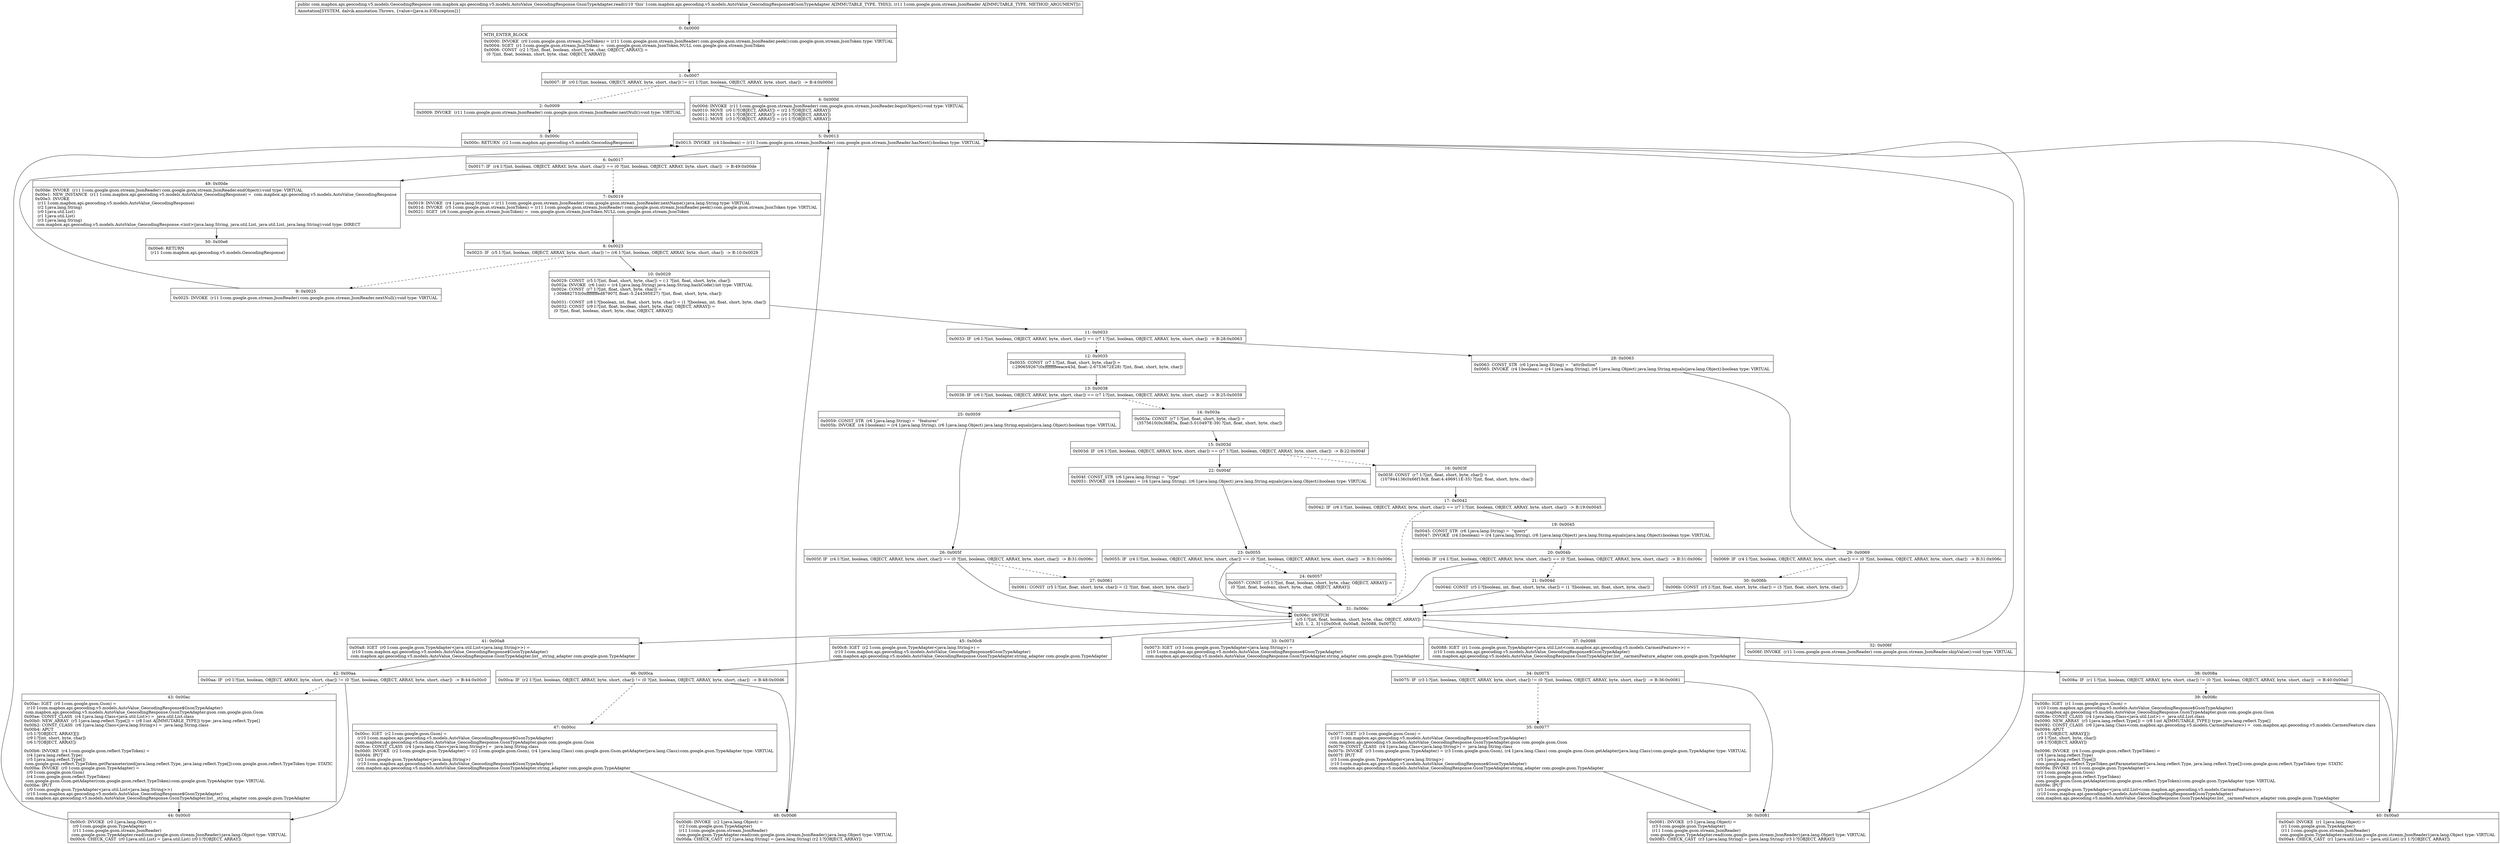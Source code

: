 digraph "CFG forcom.mapbox.api.geocoding.v5.models.AutoValue_GeocodingResponse.GsonTypeAdapter.read(Lcom\/google\/gson\/stream\/JsonReader;)Lcom\/mapbox\/api\/geocoding\/v5\/models\/GeocodingResponse;" {
Node_0 [shape=record,label="{0\:\ 0x0000|MTH_ENTER_BLOCK\l|0x0000: INVOKE  (r0 I:com.google.gson.stream.JsonToken) = (r11 I:com.google.gson.stream.JsonReader) com.google.gson.stream.JsonReader.peek():com.google.gson.stream.JsonToken type: VIRTUAL \l0x0004: SGET  (r1 I:com.google.gson.stream.JsonToken) =  com.google.gson.stream.JsonToken.NULL com.google.gson.stream.JsonToken \l0x0006: CONST  (r2 I:?[int, float, boolean, short, byte, char, OBJECT, ARRAY]) = \l  (0 ?[int, float, boolean, short, byte, char, OBJECT, ARRAY])\l \l}"];
Node_1 [shape=record,label="{1\:\ 0x0007|0x0007: IF  (r0 I:?[int, boolean, OBJECT, ARRAY, byte, short, char]) != (r1 I:?[int, boolean, OBJECT, ARRAY, byte, short, char])  \-\> B:4:0x000d \l}"];
Node_2 [shape=record,label="{2\:\ 0x0009|0x0009: INVOKE  (r11 I:com.google.gson.stream.JsonReader) com.google.gson.stream.JsonReader.nextNull():void type: VIRTUAL \l}"];
Node_3 [shape=record,label="{3\:\ 0x000c|0x000c: RETURN  (r2 I:com.mapbox.api.geocoding.v5.models.GeocodingResponse) \l}"];
Node_4 [shape=record,label="{4\:\ 0x000d|0x000d: INVOKE  (r11 I:com.google.gson.stream.JsonReader) com.google.gson.stream.JsonReader.beginObject():void type: VIRTUAL \l0x0010: MOVE  (r0 I:?[OBJECT, ARRAY]) = (r2 I:?[OBJECT, ARRAY]) \l0x0011: MOVE  (r1 I:?[OBJECT, ARRAY]) = (r0 I:?[OBJECT, ARRAY]) \l0x0012: MOVE  (r3 I:?[OBJECT, ARRAY]) = (r1 I:?[OBJECT, ARRAY]) \l}"];
Node_5 [shape=record,label="{5\:\ 0x0013|0x0013: INVOKE  (r4 I:boolean) = (r11 I:com.google.gson.stream.JsonReader) com.google.gson.stream.JsonReader.hasNext():boolean type: VIRTUAL \l}"];
Node_6 [shape=record,label="{6\:\ 0x0017|0x0017: IF  (r4 I:?[int, boolean, OBJECT, ARRAY, byte, short, char]) == (0 ?[int, boolean, OBJECT, ARRAY, byte, short, char])  \-\> B:49:0x00de \l}"];
Node_7 [shape=record,label="{7\:\ 0x0019|0x0019: INVOKE  (r4 I:java.lang.String) = (r11 I:com.google.gson.stream.JsonReader) com.google.gson.stream.JsonReader.nextName():java.lang.String type: VIRTUAL \l0x001d: INVOKE  (r5 I:com.google.gson.stream.JsonToken) = (r11 I:com.google.gson.stream.JsonReader) com.google.gson.stream.JsonReader.peek():com.google.gson.stream.JsonToken type: VIRTUAL \l0x0021: SGET  (r6 I:com.google.gson.stream.JsonToken) =  com.google.gson.stream.JsonToken.NULL com.google.gson.stream.JsonToken \l}"];
Node_8 [shape=record,label="{8\:\ 0x0023|0x0023: IF  (r5 I:?[int, boolean, OBJECT, ARRAY, byte, short, char]) != (r6 I:?[int, boolean, OBJECT, ARRAY, byte, short, char])  \-\> B:10:0x0029 \l}"];
Node_9 [shape=record,label="{9\:\ 0x0025|0x0025: INVOKE  (r11 I:com.google.gson.stream.JsonReader) com.google.gson.stream.JsonReader.nextNull():void type: VIRTUAL \l}"];
Node_10 [shape=record,label="{10\:\ 0x0029|0x0029: CONST  (r5 I:?[int, float, short, byte, char]) = (\-1 ?[int, float, short, byte, char]) \l0x002a: INVOKE  (r6 I:int) = (r4 I:java.lang.String) java.lang.String.hashCode():int type: VIRTUAL \l0x002e: CONST  (r7 I:?[int, float, short, byte, char]) = \l  (\-309882753(0xffffffffed87907f, float:\-5.244395E27) ?[int, float, short, byte, char])\l \l0x0031: CONST  (r8 I:?[boolean, int, float, short, byte, char]) = (1 ?[boolean, int, float, short, byte, char]) \l0x0032: CONST  (r9 I:?[int, float, boolean, short, byte, char, OBJECT, ARRAY]) = \l  (0 ?[int, float, boolean, short, byte, char, OBJECT, ARRAY])\l \l}"];
Node_11 [shape=record,label="{11\:\ 0x0033|0x0033: IF  (r6 I:?[int, boolean, OBJECT, ARRAY, byte, short, char]) == (r7 I:?[int, boolean, OBJECT, ARRAY, byte, short, char])  \-\> B:28:0x0063 \l}"];
Node_12 [shape=record,label="{12\:\ 0x0035|0x0035: CONST  (r7 I:?[int, float, short, byte, char]) = \l  (\-290659267(0xffffffffeeace43d, float:\-2.6753672E28) ?[int, float, short, byte, char])\l \l}"];
Node_13 [shape=record,label="{13\:\ 0x0038|0x0038: IF  (r6 I:?[int, boolean, OBJECT, ARRAY, byte, short, char]) == (r7 I:?[int, boolean, OBJECT, ARRAY, byte, short, char])  \-\> B:25:0x0059 \l}"];
Node_14 [shape=record,label="{14\:\ 0x003a|0x003a: CONST  (r7 I:?[int, float, short, byte, char]) = \l  (3575610(0x368f3a, float:5.010497E\-39) ?[int, float, short, byte, char])\l \l}"];
Node_15 [shape=record,label="{15\:\ 0x003d|0x003d: IF  (r6 I:?[int, boolean, OBJECT, ARRAY, byte, short, char]) == (r7 I:?[int, boolean, OBJECT, ARRAY, byte, short, char])  \-\> B:22:0x004f \l}"];
Node_16 [shape=record,label="{16\:\ 0x003f|0x003f: CONST  (r7 I:?[int, float, short, byte, char]) = \l  (107944136(0x66f18c8, float:4.496911E\-35) ?[int, float, short, byte, char])\l \l}"];
Node_17 [shape=record,label="{17\:\ 0x0042|0x0042: IF  (r6 I:?[int, boolean, OBJECT, ARRAY, byte, short, char]) == (r7 I:?[int, boolean, OBJECT, ARRAY, byte, short, char])  \-\> B:19:0x0045 \l}"];
Node_19 [shape=record,label="{19\:\ 0x0045|0x0045: CONST_STR  (r6 I:java.lang.String) =  \"query\" \l0x0047: INVOKE  (r4 I:boolean) = (r4 I:java.lang.String), (r6 I:java.lang.Object) java.lang.String.equals(java.lang.Object):boolean type: VIRTUAL \l}"];
Node_20 [shape=record,label="{20\:\ 0x004b|0x004b: IF  (r4 I:?[int, boolean, OBJECT, ARRAY, byte, short, char]) == (0 ?[int, boolean, OBJECT, ARRAY, byte, short, char])  \-\> B:31:0x006c \l}"];
Node_21 [shape=record,label="{21\:\ 0x004d|0x004d: CONST  (r5 I:?[boolean, int, float, short, byte, char]) = (1 ?[boolean, int, float, short, byte, char]) \l}"];
Node_22 [shape=record,label="{22\:\ 0x004f|0x004f: CONST_STR  (r6 I:java.lang.String) =  \"type\" \l0x0051: INVOKE  (r4 I:boolean) = (r4 I:java.lang.String), (r6 I:java.lang.Object) java.lang.String.equals(java.lang.Object):boolean type: VIRTUAL \l}"];
Node_23 [shape=record,label="{23\:\ 0x0055|0x0055: IF  (r4 I:?[int, boolean, OBJECT, ARRAY, byte, short, char]) == (0 ?[int, boolean, OBJECT, ARRAY, byte, short, char])  \-\> B:31:0x006c \l}"];
Node_24 [shape=record,label="{24\:\ 0x0057|0x0057: CONST  (r5 I:?[int, float, boolean, short, byte, char, OBJECT, ARRAY]) = \l  (0 ?[int, float, boolean, short, byte, char, OBJECT, ARRAY])\l \l}"];
Node_25 [shape=record,label="{25\:\ 0x0059|0x0059: CONST_STR  (r6 I:java.lang.String) =  \"features\" \l0x005b: INVOKE  (r4 I:boolean) = (r4 I:java.lang.String), (r6 I:java.lang.Object) java.lang.String.equals(java.lang.Object):boolean type: VIRTUAL \l}"];
Node_26 [shape=record,label="{26\:\ 0x005f|0x005f: IF  (r4 I:?[int, boolean, OBJECT, ARRAY, byte, short, char]) == (0 ?[int, boolean, OBJECT, ARRAY, byte, short, char])  \-\> B:31:0x006c \l}"];
Node_27 [shape=record,label="{27\:\ 0x0061|0x0061: CONST  (r5 I:?[int, float, short, byte, char]) = (2 ?[int, float, short, byte, char]) \l}"];
Node_28 [shape=record,label="{28\:\ 0x0063|0x0063: CONST_STR  (r6 I:java.lang.String) =  \"attribution\" \l0x0065: INVOKE  (r4 I:boolean) = (r4 I:java.lang.String), (r6 I:java.lang.Object) java.lang.String.equals(java.lang.Object):boolean type: VIRTUAL \l}"];
Node_29 [shape=record,label="{29\:\ 0x0069|0x0069: IF  (r4 I:?[int, boolean, OBJECT, ARRAY, byte, short, char]) == (0 ?[int, boolean, OBJECT, ARRAY, byte, short, char])  \-\> B:31:0x006c \l}"];
Node_30 [shape=record,label="{30\:\ 0x006b|0x006b: CONST  (r5 I:?[int, float, short, byte, char]) = (3 ?[int, float, short, byte, char]) \l}"];
Node_31 [shape=record,label="{31\:\ 0x006c|0x006c: SWITCH  \l  (r5 I:?[int, float, boolean, short, byte, char, OBJECT, ARRAY])\l k:[0, 1, 2, 3] t:[0x00c8, 0x00a8, 0x0088, 0x0073] \l}"];
Node_32 [shape=record,label="{32\:\ 0x006f|0x006f: INVOKE  (r11 I:com.google.gson.stream.JsonReader) com.google.gson.stream.JsonReader.skipValue():void type: VIRTUAL \l}"];
Node_33 [shape=record,label="{33\:\ 0x0073|0x0073: IGET  (r3 I:com.google.gson.TypeAdapter\<java.lang.String\>) = \l  (r10 I:com.mapbox.api.geocoding.v5.models.AutoValue_GeocodingResponse$GsonTypeAdapter)\l com.mapbox.api.geocoding.v5.models.AutoValue_GeocodingResponse.GsonTypeAdapter.string_adapter com.google.gson.TypeAdapter \l}"];
Node_34 [shape=record,label="{34\:\ 0x0075|0x0075: IF  (r3 I:?[int, boolean, OBJECT, ARRAY, byte, short, char]) != (0 ?[int, boolean, OBJECT, ARRAY, byte, short, char])  \-\> B:36:0x0081 \l}"];
Node_35 [shape=record,label="{35\:\ 0x0077|0x0077: IGET  (r3 I:com.google.gson.Gson) = \l  (r10 I:com.mapbox.api.geocoding.v5.models.AutoValue_GeocodingResponse$GsonTypeAdapter)\l com.mapbox.api.geocoding.v5.models.AutoValue_GeocodingResponse.GsonTypeAdapter.gson com.google.gson.Gson \l0x0079: CONST_CLASS  (r4 I:java.lang.Class\<java.lang.String\>) =  java.lang.String.class \l0x007b: INVOKE  (r3 I:com.google.gson.TypeAdapter) = (r3 I:com.google.gson.Gson), (r4 I:java.lang.Class) com.google.gson.Gson.getAdapter(java.lang.Class):com.google.gson.TypeAdapter type: VIRTUAL \l0x007f: IPUT  \l  (r3 I:com.google.gson.TypeAdapter\<java.lang.String\>)\l  (r10 I:com.mapbox.api.geocoding.v5.models.AutoValue_GeocodingResponse$GsonTypeAdapter)\l com.mapbox.api.geocoding.v5.models.AutoValue_GeocodingResponse.GsonTypeAdapter.string_adapter com.google.gson.TypeAdapter \l}"];
Node_36 [shape=record,label="{36\:\ 0x0081|0x0081: INVOKE  (r3 I:java.lang.Object) = \l  (r3 I:com.google.gson.TypeAdapter)\l  (r11 I:com.google.gson.stream.JsonReader)\l com.google.gson.TypeAdapter.read(com.google.gson.stream.JsonReader):java.lang.Object type: VIRTUAL \l0x0085: CHECK_CAST  (r3 I:java.lang.String) = (java.lang.String) (r3 I:?[OBJECT, ARRAY]) \l}"];
Node_37 [shape=record,label="{37\:\ 0x0088|0x0088: IGET  (r1 I:com.google.gson.TypeAdapter\<java.util.List\<com.mapbox.api.geocoding.v5.models.CarmenFeature\>\>) = \l  (r10 I:com.mapbox.api.geocoding.v5.models.AutoValue_GeocodingResponse$GsonTypeAdapter)\l com.mapbox.api.geocoding.v5.models.AutoValue_GeocodingResponse.GsonTypeAdapter.list__carmenFeature_adapter com.google.gson.TypeAdapter \l}"];
Node_38 [shape=record,label="{38\:\ 0x008a|0x008a: IF  (r1 I:?[int, boolean, OBJECT, ARRAY, byte, short, char]) != (0 ?[int, boolean, OBJECT, ARRAY, byte, short, char])  \-\> B:40:0x00a0 \l}"];
Node_39 [shape=record,label="{39\:\ 0x008c|0x008c: IGET  (r1 I:com.google.gson.Gson) = \l  (r10 I:com.mapbox.api.geocoding.v5.models.AutoValue_GeocodingResponse$GsonTypeAdapter)\l com.mapbox.api.geocoding.v5.models.AutoValue_GeocodingResponse.GsonTypeAdapter.gson com.google.gson.Gson \l0x008e: CONST_CLASS  (r4 I:java.lang.Class\<java.util.List\>) =  java.util.List.class \l0x0090: NEW_ARRAY  (r5 I:java.lang.reflect.Type[]) = (r8 I:int A[IMMUTABLE_TYPE]) type: java.lang.reflect.Type[] \l0x0092: CONST_CLASS  (r6 I:java.lang.Class\<com.mapbox.api.geocoding.v5.models.CarmenFeature\>) =  com.mapbox.api.geocoding.v5.models.CarmenFeature.class \l0x0094: APUT  \l  (r5 I:?[OBJECT, ARRAY][])\l  (r9 I:?[int, short, byte, char])\l  (r6 I:?[OBJECT, ARRAY])\l \l0x0096: INVOKE  (r4 I:com.google.gson.reflect.TypeToken) = \l  (r4 I:java.lang.reflect.Type)\l  (r5 I:java.lang.reflect.Type[])\l com.google.gson.reflect.TypeToken.getParameterized(java.lang.reflect.Type, java.lang.reflect.Type[]):com.google.gson.reflect.TypeToken type: STATIC \l0x009a: INVOKE  (r1 I:com.google.gson.TypeAdapter) = \l  (r1 I:com.google.gson.Gson)\l  (r4 I:com.google.gson.reflect.TypeToken)\l com.google.gson.Gson.getAdapter(com.google.gson.reflect.TypeToken):com.google.gson.TypeAdapter type: VIRTUAL \l0x009e: IPUT  \l  (r1 I:com.google.gson.TypeAdapter\<java.util.List\<com.mapbox.api.geocoding.v5.models.CarmenFeature\>\>)\l  (r10 I:com.mapbox.api.geocoding.v5.models.AutoValue_GeocodingResponse$GsonTypeAdapter)\l com.mapbox.api.geocoding.v5.models.AutoValue_GeocodingResponse.GsonTypeAdapter.list__carmenFeature_adapter com.google.gson.TypeAdapter \l}"];
Node_40 [shape=record,label="{40\:\ 0x00a0|0x00a0: INVOKE  (r1 I:java.lang.Object) = \l  (r1 I:com.google.gson.TypeAdapter)\l  (r11 I:com.google.gson.stream.JsonReader)\l com.google.gson.TypeAdapter.read(com.google.gson.stream.JsonReader):java.lang.Object type: VIRTUAL \l0x00a4: CHECK_CAST  (r1 I:java.util.List) = (java.util.List) (r1 I:?[OBJECT, ARRAY]) \l}"];
Node_41 [shape=record,label="{41\:\ 0x00a8|0x00a8: IGET  (r0 I:com.google.gson.TypeAdapter\<java.util.List\<java.lang.String\>\>) = \l  (r10 I:com.mapbox.api.geocoding.v5.models.AutoValue_GeocodingResponse$GsonTypeAdapter)\l com.mapbox.api.geocoding.v5.models.AutoValue_GeocodingResponse.GsonTypeAdapter.list__string_adapter com.google.gson.TypeAdapter \l}"];
Node_42 [shape=record,label="{42\:\ 0x00aa|0x00aa: IF  (r0 I:?[int, boolean, OBJECT, ARRAY, byte, short, char]) != (0 ?[int, boolean, OBJECT, ARRAY, byte, short, char])  \-\> B:44:0x00c0 \l}"];
Node_43 [shape=record,label="{43\:\ 0x00ac|0x00ac: IGET  (r0 I:com.google.gson.Gson) = \l  (r10 I:com.mapbox.api.geocoding.v5.models.AutoValue_GeocodingResponse$GsonTypeAdapter)\l com.mapbox.api.geocoding.v5.models.AutoValue_GeocodingResponse.GsonTypeAdapter.gson com.google.gson.Gson \l0x00ae: CONST_CLASS  (r4 I:java.lang.Class\<java.util.List\>) =  java.util.List.class \l0x00b0: NEW_ARRAY  (r5 I:java.lang.reflect.Type[]) = (r8 I:int A[IMMUTABLE_TYPE]) type: java.lang.reflect.Type[] \l0x00b2: CONST_CLASS  (r6 I:java.lang.Class\<java.lang.String\>) =  java.lang.String.class \l0x00b4: APUT  \l  (r5 I:?[OBJECT, ARRAY][])\l  (r9 I:?[int, short, byte, char])\l  (r6 I:?[OBJECT, ARRAY])\l \l0x00b6: INVOKE  (r4 I:com.google.gson.reflect.TypeToken) = \l  (r4 I:java.lang.reflect.Type)\l  (r5 I:java.lang.reflect.Type[])\l com.google.gson.reflect.TypeToken.getParameterized(java.lang.reflect.Type, java.lang.reflect.Type[]):com.google.gson.reflect.TypeToken type: STATIC \l0x00ba: INVOKE  (r0 I:com.google.gson.TypeAdapter) = \l  (r0 I:com.google.gson.Gson)\l  (r4 I:com.google.gson.reflect.TypeToken)\l com.google.gson.Gson.getAdapter(com.google.gson.reflect.TypeToken):com.google.gson.TypeAdapter type: VIRTUAL \l0x00be: IPUT  \l  (r0 I:com.google.gson.TypeAdapter\<java.util.List\<java.lang.String\>\>)\l  (r10 I:com.mapbox.api.geocoding.v5.models.AutoValue_GeocodingResponse$GsonTypeAdapter)\l com.mapbox.api.geocoding.v5.models.AutoValue_GeocodingResponse.GsonTypeAdapter.list__string_adapter com.google.gson.TypeAdapter \l}"];
Node_44 [shape=record,label="{44\:\ 0x00c0|0x00c0: INVOKE  (r0 I:java.lang.Object) = \l  (r0 I:com.google.gson.TypeAdapter)\l  (r11 I:com.google.gson.stream.JsonReader)\l com.google.gson.TypeAdapter.read(com.google.gson.stream.JsonReader):java.lang.Object type: VIRTUAL \l0x00c4: CHECK_CAST  (r0 I:java.util.List) = (java.util.List) (r0 I:?[OBJECT, ARRAY]) \l}"];
Node_45 [shape=record,label="{45\:\ 0x00c8|0x00c8: IGET  (r2 I:com.google.gson.TypeAdapter\<java.lang.String\>) = \l  (r10 I:com.mapbox.api.geocoding.v5.models.AutoValue_GeocodingResponse$GsonTypeAdapter)\l com.mapbox.api.geocoding.v5.models.AutoValue_GeocodingResponse.GsonTypeAdapter.string_adapter com.google.gson.TypeAdapter \l}"];
Node_46 [shape=record,label="{46\:\ 0x00ca|0x00ca: IF  (r2 I:?[int, boolean, OBJECT, ARRAY, byte, short, char]) != (0 ?[int, boolean, OBJECT, ARRAY, byte, short, char])  \-\> B:48:0x00d6 \l}"];
Node_47 [shape=record,label="{47\:\ 0x00cc|0x00cc: IGET  (r2 I:com.google.gson.Gson) = \l  (r10 I:com.mapbox.api.geocoding.v5.models.AutoValue_GeocodingResponse$GsonTypeAdapter)\l com.mapbox.api.geocoding.v5.models.AutoValue_GeocodingResponse.GsonTypeAdapter.gson com.google.gson.Gson \l0x00ce: CONST_CLASS  (r4 I:java.lang.Class\<java.lang.String\>) =  java.lang.String.class \l0x00d0: INVOKE  (r2 I:com.google.gson.TypeAdapter) = (r2 I:com.google.gson.Gson), (r4 I:java.lang.Class) com.google.gson.Gson.getAdapter(java.lang.Class):com.google.gson.TypeAdapter type: VIRTUAL \l0x00d4: IPUT  \l  (r2 I:com.google.gson.TypeAdapter\<java.lang.String\>)\l  (r10 I:com.mapbox.api.geocoding.v5.models.AutoValue_GeocodingResponse$GsonTypeAdapter)\l com.mapbox.api.geocoding.v5.models.AutoValue_GeocodingResponse.GsonTypeAdapter.string_adapter com.google.gson.TypeAdapter \l}"];
Node_48 [shape=record,label="{48\:\ 0x00d6|0x00d6: INVOKE  (r2 I:java.lang.Object) = \l  (r2 I:com.google.gson.TypeAdapter)\l  (r11 I:com.google.gson.stream.JsonReader)\l com.google.gson.TypeAdapter.read(com.google.gson.stream.JsonReader):java.lang.Object type: VIRTUAL \l0x00da: CHECK_CAST  (r2 I:java.lang.String) = (java.lang.String) (r2 I:?[OBJECT, ARRAY]) \l}"];
Node_49 [shape=record,label="{49\:\ 0x00de|0x00de: INVOKE  (r11 I:com.google.gson.stream.JsonReader) com.google.gson.stream.JsonReader.endObject():void type: VIRTUAL \l0x00e1: NEW_INSTANCE  (r11 I:com.mapbox.api.geocoding.v5.models.AutoValue_GeocodingResponse) =  com.mapbox.api.geocoding.v5.models.AutoValue_GeocodingResponse \l0x00e3: INVOKE  \l  (r11 I:com.mapbox.api.geocoding.v5.models.AutoValue_GeocodingResponse)\l  (r2 I:java.lang.String)\l  (r0 I:java.util.List)\l  (r1 I:java.util.List)\l  (r3 I:java.lang.String)\l com.mapbox.api.geocoding.v5.models.AutoValue_GeocodingResponse.\<init\>(java.lang.String, java.util.List, java.util.List, java.lang.String):void type: DIRECT \l}"];
Node_50 [shape=record,label="{50\:\ 0x00e6|0x00e6: RETURN  \l  (r11 I:com.mapbox.api.geocoding.v5.models.GeocodingResponse)\l \l}"];
MethodNode[shape=record,label="{public com.mapbox.api.geocoding.v5.models.GeocodingResponse com.mapbox.api.geocoding.v5.models.AutoValue_GeocodingResponse.GsonTypeAdapter.read((r10 'this' I:com.mapbox.api.geocoding.v5.models.AutoValue_GeocodingResponse$GsonTypeAdapter A[IMMUTABLE_TYPE, THIS]), (r11 I:com.google.gson.stream.JsonReader A[IMMUTABLE_TYPE, METHOD_ARGUMENT]))  | Annotation[SYSTEM, dalvik.annotation.Throws, \{value=[java.io.IOException]\}]\l}"];
MethodNode -> Node_0;
Node_0 -> Node_1;
Node_1 -> Node_2[style=dashed];
Node_1 -> Node_4;
Node_2 -> Node_3;
Node_4 -> Node_5;
Node_5 -> Node_6;
Node_6 -> Node_7[style=dashed];
Node_6 -> Node_49;
Node_7 -> Node_8;
Node_8 -> Node_9[style=dashed];
Node_8 -> Node_10;
Node_9 -> Node_5;
Node_10 -> Node_11;
Node_11 -> Node_12[style=dashed];
Node_11 -> Node_28;
Node_12 -> Node_13;
Node_13 -> Node_14[style=dashed];
Node_13 -> Node_25;
Node_14 -> Node_15;
Node_15 -> Node_16[style=dashed];
Node_15 -> Node_22;
Node_16 -> Node_17;
Node_17 -> Node_19;
Node_17 -> Node_31[style=dashed];
Node_19 -> Node_20;
Node_20 -> Node_21[style=dashed];
Node_20 -> Node_31;
Node_21 -> Node_31;
Node_22 -> Node_23;
Node_23 -> Node_24[style=dashed];
Node_23 -> Node_31;
Node_24 -> Node_31;
Node_25 -> Node_26;
Node_26 -> Node_27[style=dashed];
Node_26 -> Node_31;
Node_27 -> Node_31;
Node_28 -> Node_29;
Node_29 -> Node_30[style=dashed];
Node_29 -> Node_31;
Node_30 -> Node_31;
Node_31 -> Node_32;
Node_31 -> Node_33;
Node_31 -> Node_37;
Node_31 -> Node_41;
Node_31 -> Node_45;
Node_32 -> Node_5;
Node_33 -> Node_34;
Node_34 -> Node_35[style=dashed];
Node_34 -> Node_36;
Node_35 -> Node_36;
Node_36 -> Node_5;
Node_37 -> Node_38;
Node_38 -> Node_39[style=dashed];
Node_38 -> Node_40;
Node_39 -> Node_40;
Node_40 -> Node_5;
Node_41 -> Node_42;
Node_42 -> Node_43[style=dashed];
Node_42 -> Node_44;
Node_43 -> Node_44;
Node_44 -> Node_5;
Node_45 -> Node_46;
Node_46 -> Node_47[style=dashed];
Node_46 -> Node_48;
Node_47 -> Node_48;
Node_48 -> Node_5;
Node_49 -> Node_50;
}

